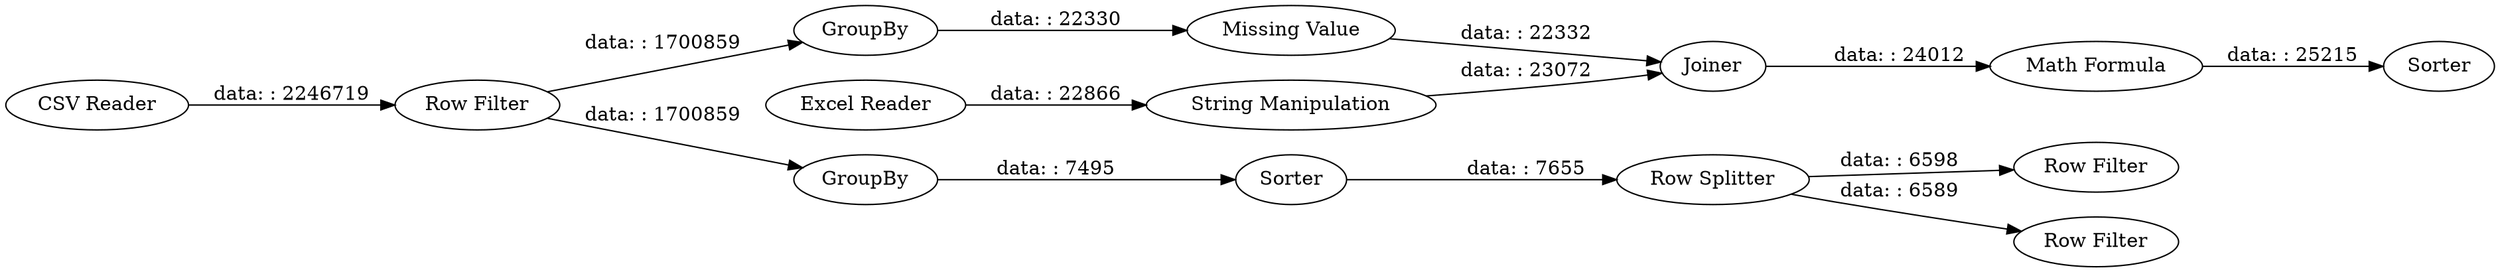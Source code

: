 digraph {
	"4157707280796135305_15" [label="Row Filter"]
	"4157707280796135305_20" [label="Math Formula"]
	"4157707280796135305_3" [label="Row Filter"]
	"4157707280796135305_14" [label="Row Splitter"]
	"4157707280796135305_19" [label="String Manipulation"]
	"4157707280796135305_18" [label=Joiner]
	"4157707280796135305_12" [label=GroupBy]
	"4157707280796135305_10" [label="Row Filter"]
	"4157707280796135305_21" [label=Sorter]
	"4157707280796135305_2" [label="Excel Reader"]
	"4157707280796135305_17" [label="Missing Value"]
	"4157707280796135305_1" [label="CSV Reader"]
	"4157707280796135305_8" [label=Sorter]
	"4157707280796135305_16" [label=GroupBy]
	"4157707280796135305_14" -> "4157707280796135305_10" [label="data: : 6598"]
	"4157707280796135305_17" -> "4157707280796135305_18" [label="data: : 22332"]
	"4157707280796135305_3" -> "4157707280796135305_16" [label="data: : 1700859"]
	"4157707280796135305_8" -> "4157707280796135305_14" [label="data: : 7655"]
	"4157707280796135305_16" -> "4157707280796135305_17" [label="data: : 22330"]
	"4157707280796135305_12" -> "4157707280796135305_8" [label="data: : 7495"]
	"4157707280796135305_1" -> "4157707280796135305_3" [label="data: : 2246719"]
	"4157707280796135305_20" -> "4157707280796135305_21" [label="data: : 25215"]
	"4157707280796135305_14" -> "4157707280796135305_15" [label="data: : 6589"]
	"4157707280796135305_19" -> "4157707280796135305_18" [label="data: : 23072"]
	"4157707280796135305_2" -> "4157707280796135305_19" [label="data: : 22866"]
	"4157707280796135305_18" -> "4157707280796135305_20" [label="data: : 24012"]
	"4157707280796135305_3" -> "4157707280796135305_12" [label="data: : 1700859"]
	rankdir=LR
}
